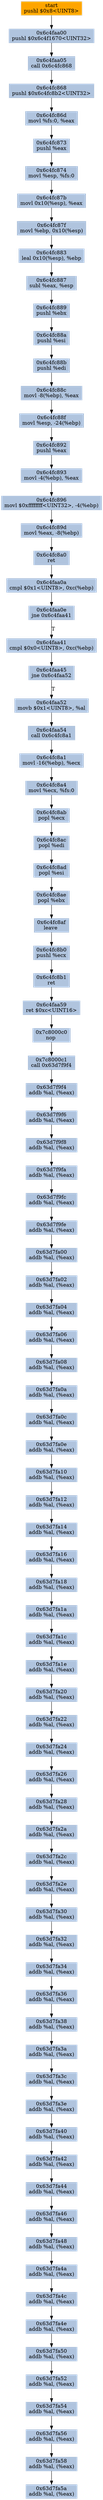 digraph G {
node[shape=rectangle,style=filled,fillcolor=lightsteelblue,color=lightsteelblue]
bgcolor="transparent"
a0x6c4fa9fepushl_0x8UINT8[label="start\npushl $0x8<UINT8>",color="lightgrey",fillcolor="orange"];
a0x6c4faa00pushl_0x6c4f1670UINT32[label="0x6c4faa00\npushl $0x6c4f1670<UINT32>"];
a0x6c4faa05call_0x6c4fc868[label="0x6c4faa05\ncall 0x6c4fc868"];
a0x6c4fc868pushl_0x6c4fc8b2UINT32[label="0x6c4fc868\npushl $0x6c4fc8b2<UINT32>"];
a0x6c4fc86dmovl_fs_0_eax[label="0x6c4fc86d\nmovl %fs:0, %eax"];
a0x6c4fc873pushl_eax[label="0x6c4fc873\npushl %eax"];
a0x6c4fc874movl_esp_fs_0[label="0x6c4fc874\nmovl %esp, %fs:0"];
a0x6c4fc87bmovl_0x10esp__eax[label="0x6c4fc87b\nmovl 0x10(%esp), %eax"];
a0x6c4fc87fmovl_ebp_0x10esp_[label="0x6c4fc87f\nmovl %ebp, 0x10(%esp)"];
a0x6c4fc883leal_0x10esp__ebp[label="0x6c4fc883\nleal 0x10(%esp), %ebp"];
a0x6c4fc887subl_eax_esp[label="0x6c4fc887\nsubl %eax, %esp"];
a0x6c4fc889pushl_ebx[label="0x6c4fc889\npushl %ebx"];
a0x6c4fc88apushl_esi[label="0x6c4fc88a\npushl %esi"];
a0x6c4fc88bpushl_edi[label="0x6c4fc88b\npushl %edi"];
a0x6c4fc88cmovl__8ebp__eax[label="0x6c4fc88c\nmovl -8(%ebp), %eax"];
a0x6c4fc88fmovl_esp__24ebp_[label="0x6c4fc88f\nmovl %esp, -24(%ebp)"];
a0x6c4fc892pushl_eax[label="0x6c4fc892\npushl %eax"];
a0x6c4fc893movl__4ebp__eax[label="0x6c4fc893\nmovl -4(%ebp), %eax"];
a0x6c4fc896movl_0xffffffffUINT32__4ebp_[label="0x6c4fc896\nmovl $0xffffffff<UINT32>, -4(%ebp)"];
a0x6c4fc89dmovl_eax__8ebp_[label="0x6c4fc89d\nmovl %eax, -8(%ebp)"];
a0x6c4fc8a0ret[label="0x6c4fc8a0\nret"];
a0x6c4faa0acmpl_0x1UINT8_0xcebp_[label="0x6c4faa0a\ncmpl $0x1<UINT8>, 0xc(%ebp)"];
a0x6c4faa0ejne_0x6c4faa41[label="0x6c4faa0e\njne 0x6c4faa41"];
a0x6c4faa41cmpl_0x0UINT8_0xcebp_[label="0x6c4faa41\ncmpl $0x0<UINT8>, 0xc(%ebp)"];
a0x6c4faa45jne_0x6c4faa52[label="0x6c4faa45\njne 0x6c4faa52"];
a0x6c4faa52movb_0x1UINT8_al[label="0x6c4faa52\nmovb $0x1<UINT8>, %al"];
a0x6c4faa54call_0x6c4fc8a1[label="0x6c4faa54\ncall 0x6c4fc8a1"];
a0x6c4fc8a1movl__16ebp__ecx[label="0x6c4fc8a1\nmovl -16(%ebp), %ecx"];
a0x6c4fc8a4movl_ecx_fs_0[label="0x6c4fc8a4\nmovl %ecx, %fs:0"];
a0x6c4fc8abpopl_ecx[label="0x6c4fc8ab\npopl %ecx"];
a0x6c4fc8acpopl_edi[label="0x6c4fc8ac\npopl %edi"];
a0x6c4fc8adpopl_esi[label="0x6c4fc8ad\npopl %esi"];
a0x6c4fc8aepopl_ebx[label="0x6c4fc8ae\npopl %ebx"];
a0x6c4fc8afleave_[label="0x6c4fc8af\nleave "];
a0x6c4fc8b0pushl_ecx[label="0x6c4fc8b0\npushl %ecx"];
a0x6c4fc8b1ret[label="0x6c4fc8b1\nret"];
a0x6c4faa59ret_0xcUINT16[label="0x6c4faa59\nret $0xc<UINT16>"];
a0x7c8000c0nop_[label="0x7c8000c0\nnop "];
a0x7c8000c1call_0x63d7f9f4[label="0x7c8000c1\ncall 0x63d7f9f4"];
a0x63d7f9f4addb_al_eax_[label="0x63d7f9f4\naddb %al, (%eax)"];
a0x63d7f9f6addb_al_eax_[label="0x63d7f9f6\naddb %al, (%eax)"];
a0x63d7f9f8addb_al_eax_[label="0x63d7f9f8\naddb %al, (%eax)"];
a0x63d7f9faaddb_al_eax_[label="0x63d7f9fa\naddb %al, (%eax)"];
a0x63d7f9fcaddb_al_eax_[label="0x63d7f9fc\naddb %al, (%eax)"];
a0x63d7f9feaddb_al_eax_[label="0x63d7f9fe\naddb %al, (%eax)"];
a0x63d7fa00addb_al_eax_[label="0x63d7fa00\naddb %al, (%eax)"];
a0x63d7fa02addb_al_eax_[label="0x63d7fa02\naddb %al, (%eax)"];
a0x63d7fa04addb_al_eax_[label="0x63d7fa04\naddb %al, (%eax)"];
a0x63d7fa06addb_al_eax_[label="0x63d7fa06\naddb %al, (%eax)"];
a0x63d7fa08addb_al_eax_[label="0x63d7fa08\naddb %al, (%eax)"];
a0x63d7fa0aaddb_al_eax_[label="0x63d7fa0a\naddb %al, (%eax)"];
a0x63d7fa0caddb_al_eax_[label="0x63d7fa0c\naddb %al, (%eax)"];
a0x63d7fa0eaddb_al_eax_[label="0x63d7fa0e\naddb %al, (%eax)"];
a0x63d7fa10addb_al_eax_[label="0x63d7fa10\naddb %al, (%eax)"];
a0x63d7fa12addb_al_eax_[label="0x63d7fa12\naddb %al, (%eax)"];
a0x63d7fa14addb_al_eax_[label="0x63d7fa14\naddb %al, (%eax)"];
a0x63d7fa16addb_al_eax_[label="0x63d7fa16\naddb %al, (%eax)"];
a0x63d7fa18addb_al_eax_[label="0x63d7fa18\naddb %al, (%eax)"];
a0x63d7fa1aaddb_al_eax_[label="0x63d7fa1a\naddb %al, (%eax)"];
a0x63d7fa1caddb_al_eax_[label="0x63d7fa1c\naddb %al, (%eax)"];
a0x63d7fa1eaddb_al_eax_[label="0x63d7fa1e\naddb %al, (%eax)"];
a0x63d7fa20addb_al_eax_[label="0x63d7fa20\naddb %al, (%eax)"];
a0x63d7fa22addb_al_eax_[label="0x63d7fa22\naddb %al, (%eax)"];
a0x63d7fa24addb_al_eax_[label="0x63d7fa24\naddb %al, (%eax)"];
a0x63d7fa26addb_al_eax_[label="0x63d7fa26\naddb %al, (%eax)"];
a0x63d7fa28addb_al_eax_[label="0x63d7fa28\naddb %al, (%eax)"];
a0x63d7fa2aaddb_al_eax_[label="0x63d7fa2a\naddb %al, (%eax)"];
a0x63d7fa2caddb_al_eax_[label="0x63d7fa2c\naddb %al, (%eax)"];
a0x63d7fa2eaddb_al_eax_[label="0x63d7fa2e\naddb %al, (%eax)"];
a0x63d7fa30addb_al_eax_[label="0x63d7fa30\naddb %al, (%eax)"];
a0x63d7fa32addb_al_eax_[label="0x63d7fa32\naddb %al, (%eax)"];
a0x63d7fa34addb_al_eax_[label="0x63d7fa34\naddb %al, (%eax)"];
a0x63d7fa36addb_al_eax_[label="0x63d7fa36\naddb %al, (%eax)"];
a0x63d7fa38addb_al_eax_[label="0x63d7fa38\naddb %al, (%eax)"];
a0x63d7fa3aaddb_al_eax_[label="0x63d7fa3a\naddb %al, (%eax)"];
a0x63d7fa3caddb_al_eax_[label="0x63d7fa3c\naddb %al, (%eax)"];
a0x63d7fa3eaddb_al_eax_[label="0x63d7fa3e\naddb %al, (%eax)"];
a0x63d7fa40addb_al_eax_[label="0x63d7fa40\naddb %al, (%eax)"];
a0x63d7fa42addb_al_eax_[label="0x63d7fa42\naddb %al, (%eax)"];
a0x63d7fa44addb_al_eax_[label="0x63d7fa44\naddb %al, (%eax)"];
a0x63d7fa46addb_al_eax_[label="0x63d7fa46\naddb %al, (%eax)"];
a0x63d7fa48addb_al_eax_[label="0x63d7fa48\naddb %al, (%eax)"];
a0x63d7fa4aaddb_al_eax_[label="0x63d7fa4a\naddb %al, (%eax)"];
a0x63d7fa4caddb_al_eax_[label="0x63d7fa4c\naddb %al, (%eax)"];
a0x63d7fa4eaddb_al_eax_[label="0x63d7fa4e\naddb %al, (%eax)"];
a0x63d7fa50addb_al_eax_[label="0x63d7fa50\naddb %al, (%eax)"];
a0x63d7fa52addb_al_eax_[label="0x63d7fa52\naddb %al, (%eax)"];
a0x63d7fa54addb_al_eax_[label="0x63d7fa54\naddb %al, (%eax)"];
a0x63d7fa56addb_al_eax_[label="0x63d7fa56\naddb %al, (%eax)"];
a0x63d7fa58addb_al_eax_[label="0x63d7fa58\naddb %al, (%eax)"];
a0x63d7fa5aaddb_al_eax_[label="0x63d7fa5a\naddb %al, (%eax)"];
a0x6c4fa9fepushl_0x8UINT8 -> a0x6c4faa00pushl_0x6c4f1670UINT32 [color="#000000"];
a0x6c4faa00pushl_0x6c4f1670UINT32 -> a0x6c4faa05call_0x6c4fc868 [color="#000000"];
a0x6c4faa05call_0x6c4fc868 -> a0x6c4fc868pushl_0x6c4fc8b2UINT32 [color="#000000"];
a0x6c4fc868pushl_0x6c4fc8b2UINT32 -> a0x6c4fc86dmovl_fs_0_eax [color="#000000"];
a0x6c4fc86dmovl_fs_0_eax -> a0x6c4fc873pushl_eax [color="#000000"];
a0x6c4fc873pushl_eax -> a0x6c4fc874movl_esp_fs_0 [color="#000000"];
a0x6c4fc874movl_esp_fs_0 -> a0x6c4fc87bmovl_0x10esp__eax [color="#000000"];
a0x6c4fc87bmovl_0x10esp__eax -> a0x6c4fc87fmovl_ebp_0x10esp_ [color="#000000"];
a0x6c4fc87fmovl_ebp_0x10esp_ -> a0x6c4fc883leal_0x10esp__ebp [color="#000000"];
a0x6c4fc883leal_0x10esp__ebp -> a0x6c4fc887subl_eax_esp [color="#000000"];
a0x6c4fc887subl_eax_esp -> a0x6c4fc889pushl_ebx [color="#000000"];
a0x6c4fc889pushl_ebx -> a0x6c4fc88apushl_esi [color="#000000"];
a0x6c4fc88apushl_esi -> a0x6c4fc88bpushl_edi [color="#000000"];
a0x6c4fc88bpushl_edi -> a0x6c4fc88cmovl__8ebp__eax [color="#000000"];
a0x6c4fc88cmovl__8ebp__eax -> a0x6c4fc88fmovl_esp__24ebp_ [color="#000000"];
a0x6c4fc88fmovl_esp__24ebp_ -> a0x6c4fc892pushl_eax [color="#000000"];
a0x6c4fc892pushl_eax -> a0x6c4fc893movl__4ebp__eax [color="#000000"];
a0x6c4fc893movl__4ebp__eax -> a0x6c4fc896movl_0xffffffffUINT32__4ebp_ [color="#000000"];
a0x6c4fc896movl_0xffffffffUINT32__4ebp_ -> a0x6c4fc89dmovl_eax__8ebp_ [color="#000000"];
a0x6c4fc89dmovl_eax__8ebp_ -> a0x6c4fc8a0ret [color="#000000"];
a0x6c4fc8a0ret -> a0x6c4faa0acmpl_0x1UINT8_0xcebp_ [color="#000000"];
a0x6c4faa0acmpl_0x1UINT8_0xcebp_ -> a0x6c4faa0ejne_0x6c4faa41 [color="#000000"];
a0x6c4faa0ejne_0x6c4faa41 -> a0x6c4faa41cmpl_0x0UINT8_0xcebp_ [color="#000000",label="T"];
a0x6c4faa41cmpl_0x0UINT8_0xcebp_ -> a0x6c4faa45jne_0x6c4faa52 [color="#000000"];
a0x6c4faa45jne_0x6c4faa52 -> a0x6c4faa52movb_0x1UINT8_al [color="#000000",label="T"];
a0x6c4faa52movb_0x1UINT8_al -> a0x6c4faa54call_0x6c4fc8a1 [color="#000000"];
a0x6c4faa54call_0x6c4fc8a1 -> a0x6c4fc8a1movl__16ebp__ecx [color="#000000"];
a0x6c4fc8a1movl__16ebp__ecx -> a0x6c4fc8a4movl_ecx_fs_0 [color="#000000"];
a0x6c4fc8a4movl_ecx_fs_0 -> a0x6c4fc8abpopl_ecx [color="#000000"];
a0x6c4fc8abpopl_ecx -> a0x6c4fc8acpopl_edi [color="#000000"];
a0x6c4fc8acpopl_edi -> a0x6c4fc8adpopl_esi [color="#000000"];
a0x6c4fc8adpopl_esi -> a0x6c4fc8aepopl_ebx [color="#000000"];
a0x6c4fc8aepopl_ebx -> a0x6c4fc8afleave_ [color="#000000"];
a0x6c4fc8afleave_ -> a0x6c4fc8b0pushl_ecx [color="#000000"];
a0x6c4fc8b0pushl_ecx -> a0x6c4fc8b1ret [color="#000000"];
a0x6c4fc8b1ret -> a0x6c4faa59ret_0xcUINT16 [color="#000000"];
a0x6c4faa59ret_0xcUINT16 -> a0x7c8000c0nop_ [color="#000000"];
a0x7c8000c0nop_ -> a0x7c8000c1call_0x63d7f9f4 [color="#000000"];
a0x7c8000c1call_0x63d7f9f4 -> a0x63d7f9f4addb_al_eax_ [color="#000000"];
a0x63d7f9f4addb_al_eax_ -> a0x63d7f9f6addb_al_eax_ [color="#000000"];
a0x63d7f9f6addb_al_eax_ -> a0x63d7f9f8addb_al_eax_ [color="#000000"];
a0x63d7f9f8addb_al_eax_ -> a0x63d7f9faaddb_al_eax_ [color="#000000"];
a0x63d7f9faaddb_al_eax_ -> a0x63d7f9fcaddb_al_eax_ [color="#000000"];
a0x63d7f9fcaddb_al_eax_ -> a0x63d7f9feaddb_al_eax_ [color="#000000"];
a0x63d7f9feaddb_al_eax_ -> a0x63d7fa00addb_al_eax_ [color="#000000"];
a0x63d7fa00addb_al_eax_ -> a0x63d7fa02addb_al_eax_ [color="#000000"];
a0x63d7fa02addb_al_eax_ -> a0x63d7fa04addb_al_eax_ [color="#000000"];
a0x63d7fa04addb_al_eax_ -> a0x63d7fa06addb_al_eax_ [color="#000000"];
a0x63d7fa06addb_al_eax_ -> a0x63d7fa08addb_al_eax_ [color="#000000"];
a0x63d7fa08addb_al_eax_ -> a0x63d7fa0aaddb_al_eax_ [color="#000000"];
a0x63d7fa0aaddb_al_eax_ -> a0x63d7fa0caddb_al_eax_ [color="#000000"];
a0x63d7fa0caddb_al_eax_ -> a0x63d7fa0eaddb_al_eax_ [color="#000000"];
a0x63d7fa0eaddb_al_eax_ -> a0x63d7fa10addb_al_eax_ [color="#000000"];
a0x63d7fa10addb_al_eax_ -> a0x63d7fa12addb_al_eax_ [color="#000000"];
a0x63d7fa12addb_al_eax_ -> a0x63d7fa14addb_al_eax_ [color="#000000"];
a0x63d7fa14addb_al_eax_ -> a0x63d7fa16addb_al_eax_ [color="#000000"];
a0x63d7fa16addb_al_eax_ -> a0x63d7fa18addb_al_eax_ [color="#000000"];
a0x63d7fa18addb_al_eax_ -> a0x63d7fa1aaddb_al_eax_ [color="#000000"];
a0x63d7fa1aaddb_al_eax_ -> a0x63d7fa1caddb_al_eax_ [color="#000000"];
a0x63d7fa1caddb_al_eax_ -> a0x63d7fa1eaddb_al_eax_ [color="#000000"];
a0x63d7fa1eaddb_al_eax_ -> a0x63d7fa20addb_al_eax_ [color="#000000"];
a0x63d7fa20addb_al_eax_ -> a0x63d7fa22addb_al_eax_ [color="#000000"];
a0x63d7fa22addb_al_eax_ -> a0x63d7fa24addb_al_eax_ [color="#000000"];
a0x63d7fa24addb_al_eax_ -> a0x63d7fa26addb_al_eax_ [color="#000000"];
a0x63d7fa26addb_al_eax_ -> a0x63d7fa28addb_al_eax_ [color="#000000"];
a0x63d7fa28addb_al_eax_ -> a0x63d7fa2aaddb_al_eax_ [color="#000000"];
a0x63d7fa2aaddb_al_eax_ -> a0x63d7fa2caddb_al_eax_ [color="#000000"];
a0x63d7fa2caddb_al_eax_ -> a0x63d7fa2eaddb_al_eax_ [color="#000000"];
a0x63d7fa2eaddb_al_eax_ -> a0x63d7fa30addb_al_eax_ [color="#000000"];
a0x63d7fa30addb_al_eax_ -> a0x63d7fa32addb_al_eax_ [color="#000000"];
a0x63d7fa32addb_al_eax_ -> a0x63d7fa34addb_al_eax_ [color="#000000"];
a0x63d7fa34addb_al_eax_ -> a0x63d7fa36addb_al_eax_ [color="#000000"];
a0x63d7fa36addb_al_eax_ -> a0x63d7fa38addb_al_eax_ [color="#000000"];
a0x63d7fa38addb_al_eax_ -> a0x63d7fa3aaddb_al_eax_ [color="#000000"];
a0x63d7fa3aaddb_al_eax_ -> a0x63d7fa3caddb_al_eax_ [color="#000000"];
a0x63d7fa3caddb_al_eax_ -> a0x63d7fa3eaddb_al_eax_ [color="#000000"];
a0x63d7fa3eaddb_al_eax_ -> a0x63d7fa40addb_al_eax_ [color="#000000"];
a0x63d7fa40addb_al_eax_ -> a0x63d7fa42addb_al_eax_ [color="#000000"];
a0x63d7fa42addb_al_eax_ -> a0x63d7fa44addb_al_eax_ [color="#000000"];
a0x63d7fa44addb_al_eax_ -> a0x63d7fa46addb_al_eax_ [color="#000000"];
a0x63d7fa46addb_al_eax_ -> a0x63d7fa48addb_al_eax_ [color="#000000"];
a0x63d7fa48addb_al_eax_ -> a0x63d7fa4aaddb_al_eax_ [color="#000000"];
a0x63d7fa4aaddb_al_eax_ -> a0x63d7fa4caddb_al_eax_ [color="#000000"];
a0x63d7fa4caddb_al_eax_ -> a0x63d7fa4eaddb_al_eax_ [color="#000000"];
a0x63d7fa4eaddb_al_eax_ -> a0x63d7fa50addb_al_eax_ [color="#000000"];
a0x63d7fa50addb_al_eax_ -> a0x63d7fa52addb_al_eax_ [color="#000000"];
a0x63d7fa52addb_al_eax_ -> a0x63d7fa54addb_al_eax_ [color="#000000"];
a0x63d7fa54addb_al_eax_ -> a0x63d7fa56addb_al_eax_ [color="#000000"];
a0x63d7fa56addb_al_eax_ -> a0x63d7fa58addb_al_eax_ [color="#000000"];
a0x63d7fa58addb_al_eax_ -> a0x63d7fa5aaddb_al_eax_ [color="#000000"];
}
